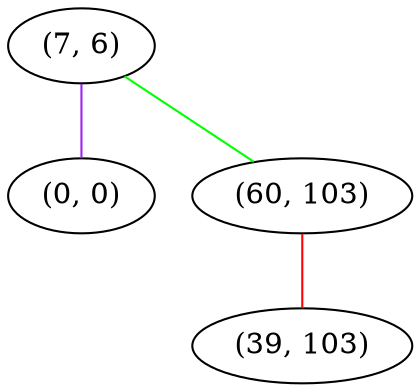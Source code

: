 graph "" {
"(7, 6)";
"(0, 0)";
"(60, 103)";
"(39, 103)";
"(7, 6)" -- "(60, 103)"  [color=green, key=0, weight=2];
"(7, 6)" -- "(0, 0)"  [color=purple, key=0, weight=4];
"(60, 103)" -- "(39, 103)"  [color=red, key=0, weight=1];
}
